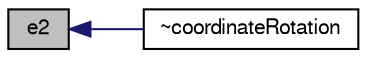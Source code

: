 digraph "e2"
{
  bgcolor="transparent";
  edge [fontname="FreeSans",fontsize="10",labelfontname="FreeSans",labelfontsize="10"];
  node [fontname="FreeSans",fontsize="10",shape=record];
  rankdir="LR";
  Node664 [label="e2",height=0.2,width=0.4,color="black", fillcolor="grey75", style="filled", fontcolor="black"];
  Node664 -> Node665 [dir="back",color="midnightblue",fontsize="10",style="solid",fontname="FreeSans"];
  Node665 [label="~coordinateRotation",height=0.2,width=0.4,color="black",URL="$a24994.html#ac822cabe25216f7cb2cc56a23a97f7fc",tooltip="Destructor. "];
}
